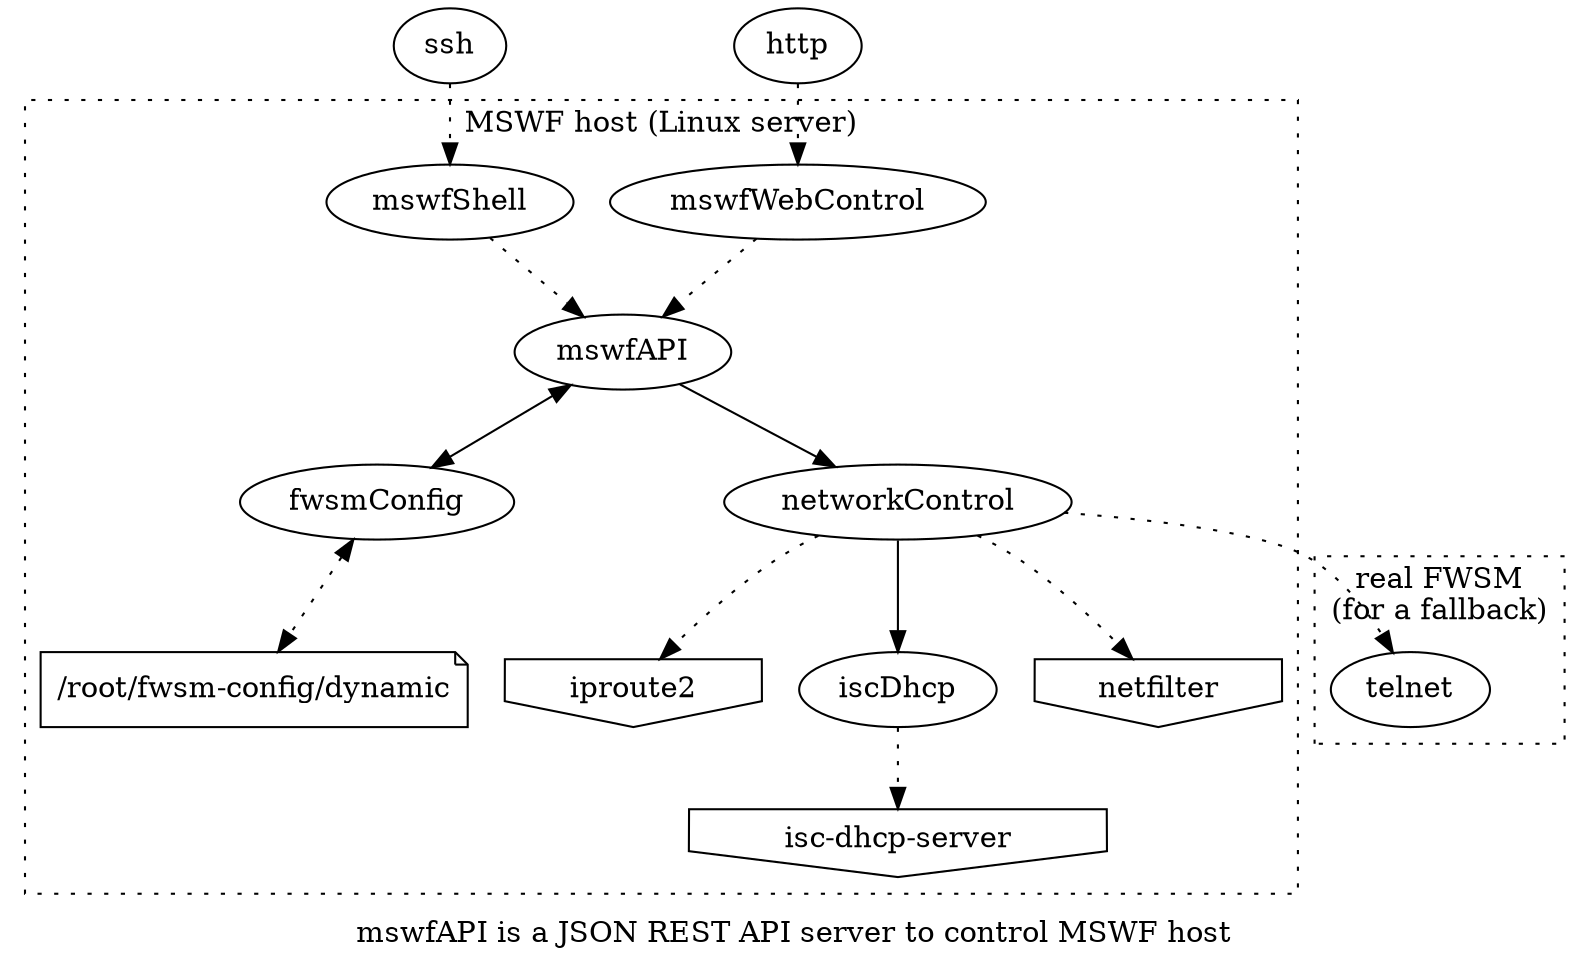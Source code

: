 digraph mswfAPI {
	label="mswfAPI is a JSON REST API server to control MSWF host"

	subgraph cluster_mswf_host {
		graph[style=dotted label="MSWF host (Linux server)"];
		fwsmConfigFile[shape=note label="/root/fwsm-config/dynamic"]
		netfilter [shape=invhouse]
		iproute2 [shape=invhouse]
		iscDhcpServer [shape=invhouse label="isc-dhcp-server"]

		mswfShell -> mswfAPI [style=dotted]
		mswfWebControl -> mswfAPI [style=dotted]
		mswfAPI -> fwsmConfig [dir=both]
		fwsmConfig -> fwsmConfigFile [style=dotted dir=both]
		mswfAPI -> networkControl
		networkControl -> netfilter [style=dotted]
		networkControl -> iproute2 [style=dotted]
		networkControl -> iscDhcp
		iscDhcp -> iscDhcpServer [style=dotted]
	}
	subgraph cluster_fwsm {
		graph[style=dotted label="real FWSM\n(for a fallback)"];
		FWSM_telnet[label="telnet"]
	}

	networkControl -> FWSM_telnet [style=dotted]

	ssh -> mswfShell [style=dotted]
	http -> mswfWebControl [style=dotted]
}

